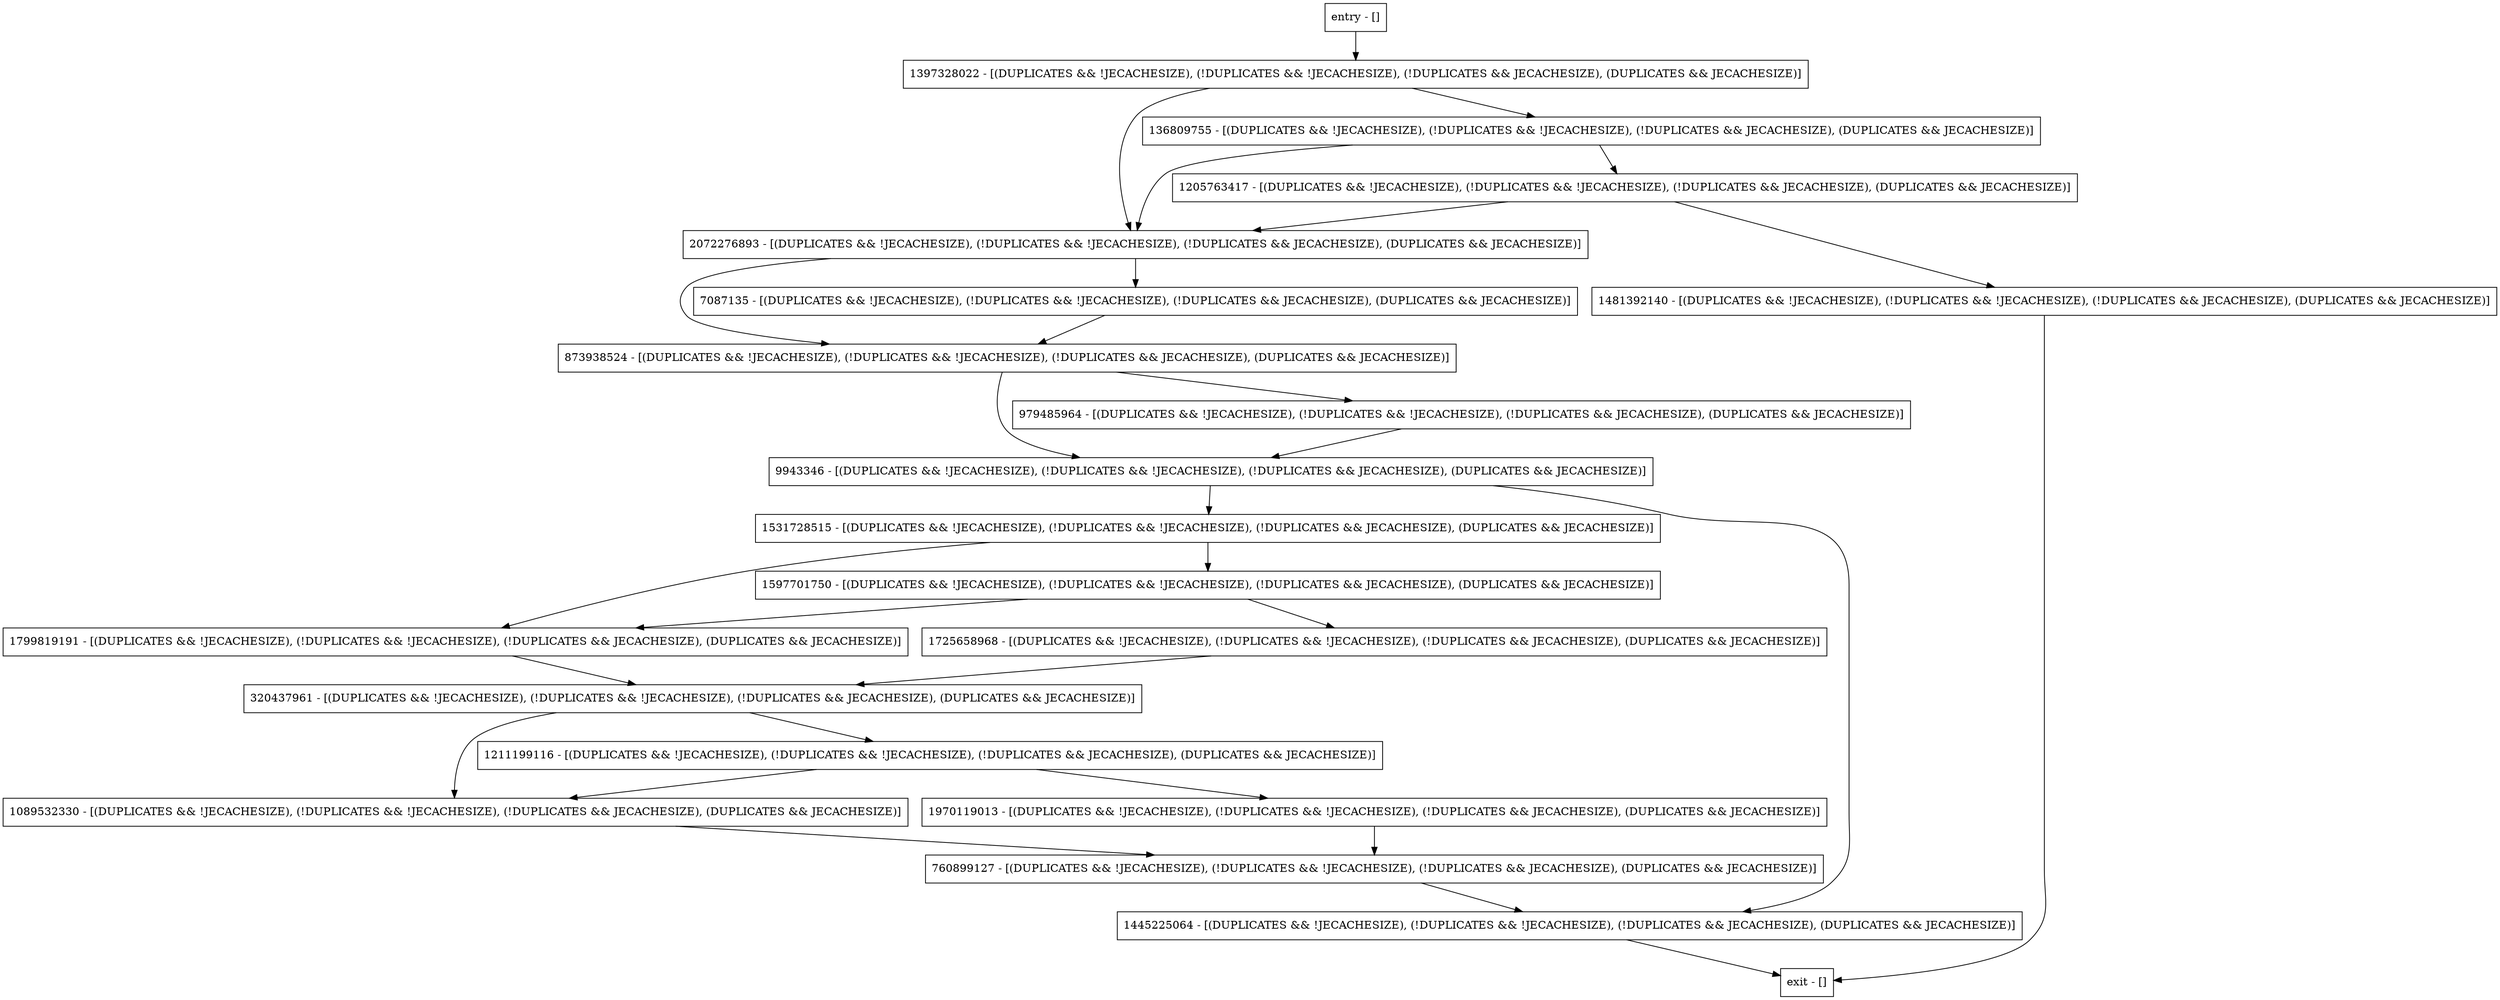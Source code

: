 digraph initWithEnvironment {
node [shape=record];
320437961 [label="320437961 - [(DUPLICATES && !JECACHESIZE), (!DUPLICATES && !JECACHESIZE), (!DUPLICATES && JECACHESIZE), (DUPLICATES && JECACHESIZE)]"];
1531728515 [label="1531728515 - [(DUPLICATES && !JECACHESIZE), (!DUPLICATES && !JECACHESIZE), (!DUPLICATES && JECACHESIZE), (DUPLICATES && JECACHESIZE)]"];
1089532330 [label="1089532330 - [(DUPLICATES && !JECACHESIZE), (!DUPLICATES && !JECACHESIZE), (!DUPLICATES && JECACHESIZE), (DUPLICATES && JECACHESIZE)]"];
760899127 [label="760899127 - [(DUPLICATES && !JECACHESIZE), (!DUPLICATES && !JECACHESIZE), (!DUPLICATES && JECACHESIZE), (DUPLICATES && JECACHESIZE)]"];
9943346 [label="9943346 - [(DUPLICATES && !JECACHESIZE), (!DUPLICATES && !JECACHESIZE), (!DUPLICATES && JECACHESIZE), (DUPLICATES && JECACHESIZE)]"];
1799819191 [label="1799819191 - [(DUPLICATES && !JECACHESIZE), (!DUPLICATES && !JECACHESIZE), (!DUPLICATES && JECACHESIZE), (DUPLICATES && JECACHESIZE)]"];
979485964 [label="979485964 - [(DUPLICATES && !JECACHESIZE), (!DUPLICATES && !JECACHESIZE), (!DUPLICATES && JECACHESIZE), (DUPLICATES && JECACHESIZE)]"];
2072276893 [label="2072276893 - [(DUPLICATES && !JECACHESIZE), (!DUPLICATES && !JECACHESIZE), (!DUPLICATES && JECACHESIZE), (DUPLICATES && JECACHESIZE)]"];
873938524 [label="873938524 - [(DUPLICATES && !JECACHESIZE), (!DUPLICATES && !JECACHESIZE), (!DUPLICATES && JECACHESIZE), (DUPLICATES && JECACHESIZE)]"];
entry [label="entry - []"];
exit [label="exit - []"];
1211199116 [label="1211199116 - [(DUPLICATES && !JECACHESIZE), (!DUPLICATES && !JECACHESIZE), (!DUPLICATES && JECACHESIZE), (DUPLICATES && JECACHESIZE)]"];
7087135 [label="7087135 - [(DUPLICATES && !JECACHESIZE), (!DUPLICATES && !JECACHESIZE), (!DUPLICATES && JECACHESIZE), (DUPLICATES && JECACHESIZE)]"];
1445225064 [label="1445225064 - [(DUPLICATES && !JECACHESIZE), (!DUPLICATES && !JECACHESIZE), (!DUPLICATES && JECACHESIZE), (DUPLICATES && JECACHESIZE)]"];
1597701750 [label="1597701750 - [(DUPLICATES && !JECACHESIZE), (!DUPLICATES && !JECACHESIZE), (!DUPLICATES && JECACHESIZE), (DUPLICATES && JECACHESIZE)]"];
1205763417 [label="1205763417 - [(DUPLICATES && !JECACHESIZE), (!DUPLICATES && !JECACHESIZE), (!DUPLICATES && JECACHESIZE), (DUPLICATES && JECACHESIZE)]"];
1481392140 [label="1481392140 - [(DUPLICATES && !JECACHESIZE), (!DUPLICATES && !JECACHESIZE), (!DUPLICATES && JECACHESIZE), (DUPLICATES && JECACHESIZE)]"];
1725658968 [label="1725658968 - [(DUPLICATES && !JECACHESIZE), (!DUPLICATES && !JECACHESIZE), (!DUPLICATES && JECACHESIZE), (DUPLICATES && JECACHESIZE)]"];
1397328022 [label="1397328022 - [(DUPLICATES && !JECACHESIZE), (!DUPLICATES && !JECACHESIZE), (!DUPLICATES && JECACHESIZE), (DUPLICATES && JECACHESIZE)]"];
1970119013 [label="1970119013 - [(DUPLICATES && !JECACHESIZE), (!DUPLICATES && !JECACHESIZE), (!DUPLICATES && JECACHESIZE), (DUPLICATES && JECACHESIZE)]"];
136809755 [label="136809755 - [(DUPLICATES && !JECACHESIZE), (!DUPLICATES && !JECACHESIZE), (!DUPLICATES && JECACHESIZE), (DUPLICATES && JECACHESIZE)]"];
entry;
exit;
320437961 -> 1089532330;
320437961 -> 1211199116;
1531728515 -> 1597701750;
1531728515 -> 1799819191;
1089532330 -> 760899127;
760899127 -> 1445225064;
9943346 -> 1531728515;
9943346 -> 1445225064;
1799819191 -> 320437961;
979485964 -> 9943346;
2072276893 -> 7087135;
2072276893 -> 873938524;
873938524 -> 9943346;
873938524 -> 979485964;
entry -> 1397328022;
1211199116 -> 1089532330;
1211199116 -> 1970119013;
7087135 -> 873938524;
1445225064 -> exit;
1597701750 -> 1725658968;
1597701750 -> 1799819191;
1205763417 -> 1481392140;
1205763417 -> 2072276893;
1481392140 -> exit;
1725658968 -> 320437961;
1397328022 -> 2072276893;
1397328022 -> 136809755;
1970119013 -> 760899127;
136809755 -> 1205763417;
136809755 -> 2072276893;
}
